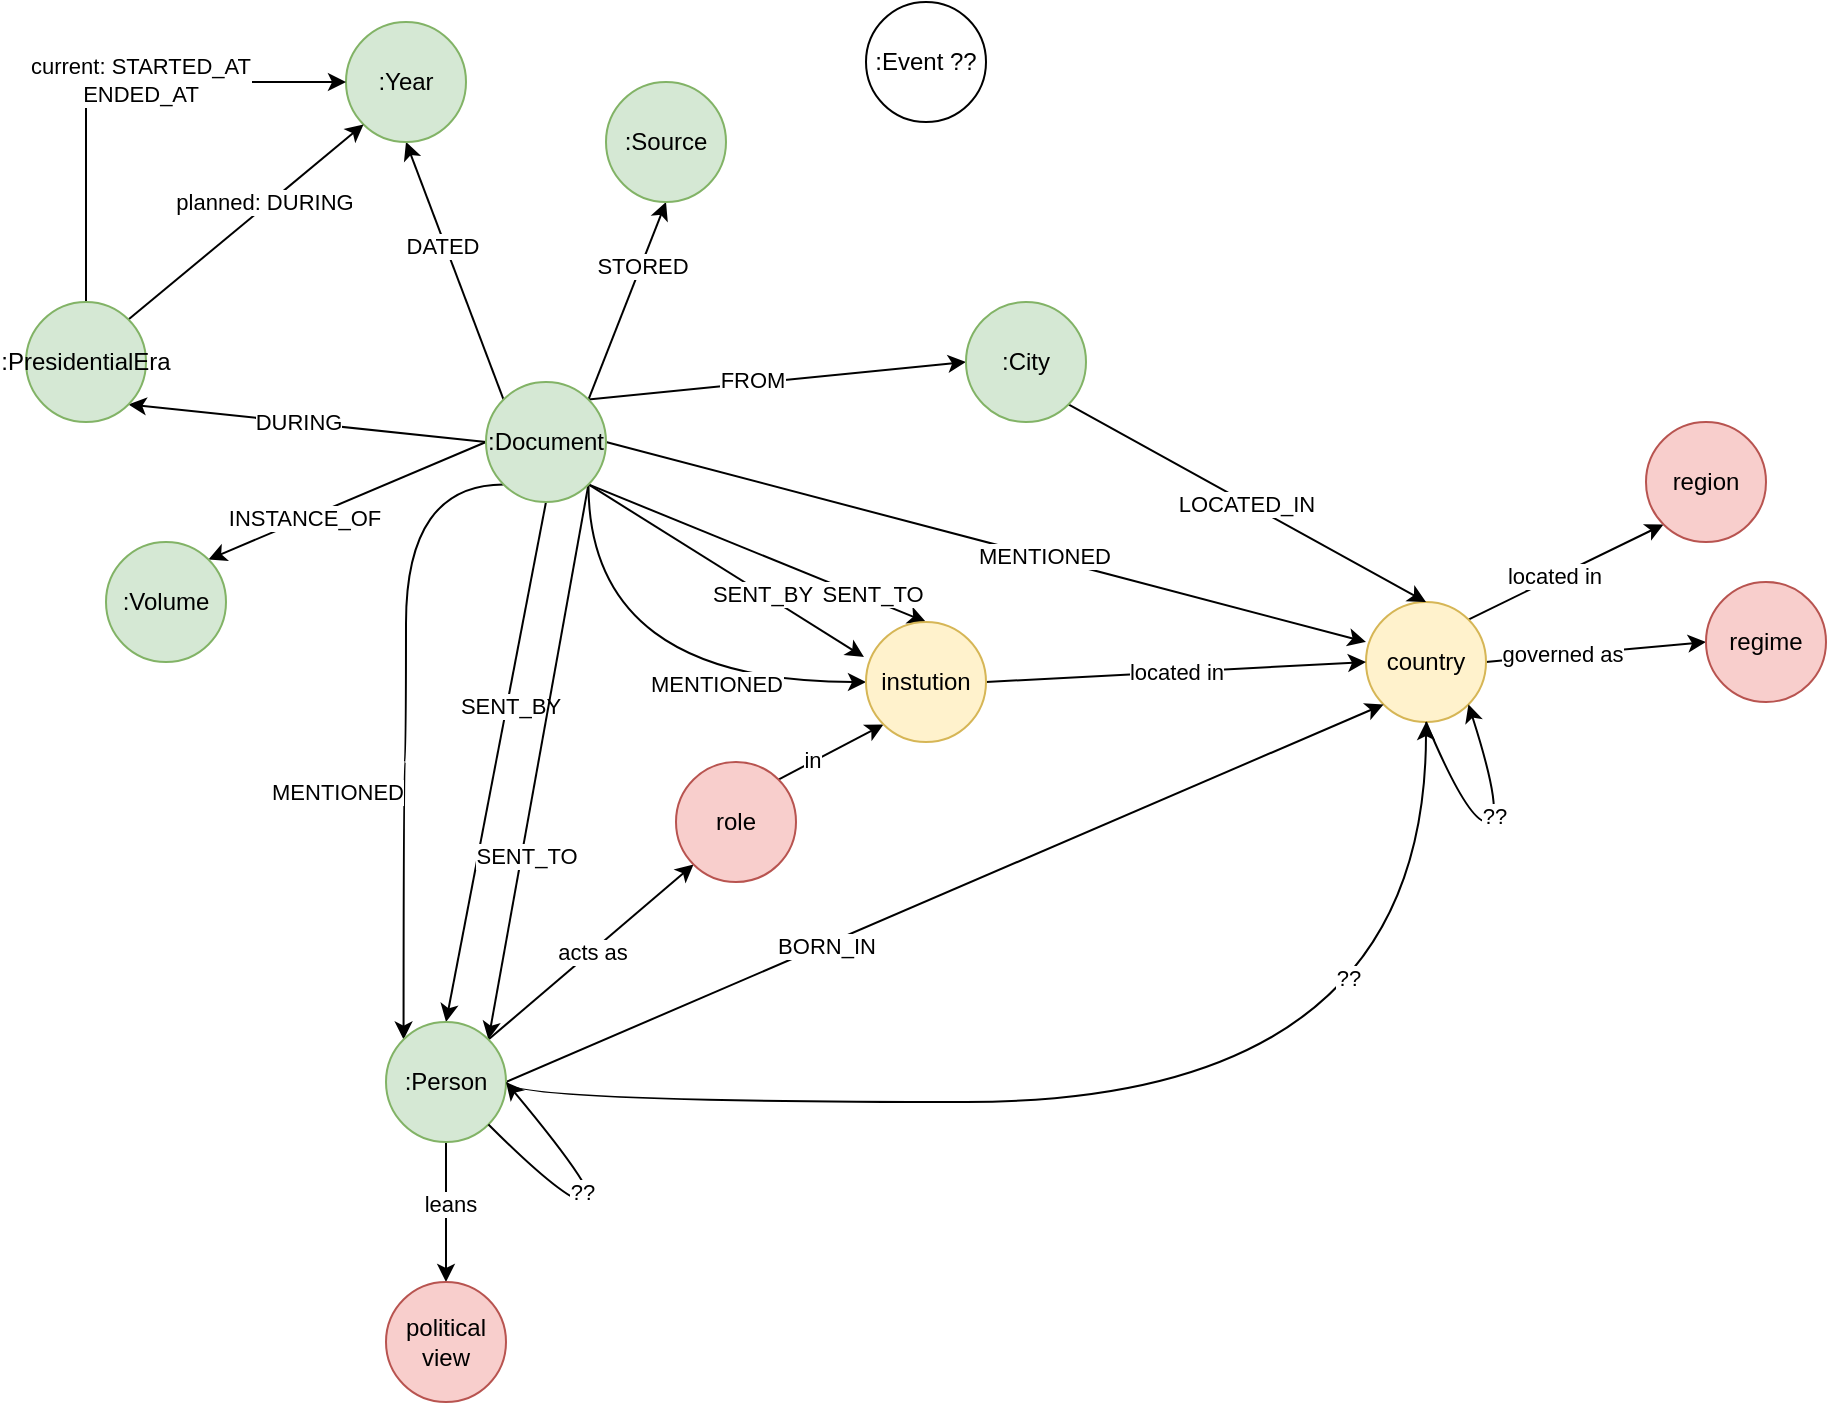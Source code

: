<mxfile version="20.7.4" type="device"><diagram id="Z7vCc9kzVkm0Ds1lMzxJ" name="Page-1"><mxGraphModel dx="1194" dy="1977" grid="1" gridSize="10" guides="1" tooltips="1" connect="1" arrows="1" fold="1" page="1" pageScale="1" pageWidth="850" pageHeight="1100" math="0" shadow="0"><root><mxCell id="0"/><mxCell id="1" parent="0"/><mxCell id="mA42NbnYZRa0hyyEA59q-21" style="rounded=0;orthogonalLoop=1;jettySize=auto;html=1;exitX=0;exitY=0;exitDx=0;exitDy=0;entryX=0.5;entryY=1;entryDx=0;entryDy=0;" parent="1" source="mA42NbnYZRa0hyyEA59q-1" target="mA42NbnYZRa0hyyEA59q-18" edge="1"><mxGeometry relative="1" as="geometry"><mxPoint x="260" y="-150" as="targetPoint"/></mxGeometry></mxCell><mxCell id="mA42NbnYZRa0hyyEA59q-26" value="DATED" style="edgeLabel;html=1;align=center;verticalAlign=middle;resizable=0;points=[];" parent="mA42NbnYZRa0hyyEA59q-21" vertex="1" connectable="0"><mxGeometry x="0.208" y="2" relative="1" as="geometry"><mxPoint as="offset"/></mxGeometry></mxCell><mxCell id="mA42NbnYZRa0hyyEA59q-30" style="rounded=0;orthogonalLoop=1;jettySize=auto;html=1;exitX=0.5;exitY=1;exitDx=0;exitDy=0;entryX=0.5;entryY=0;entryDx=0;entryDy=0;" parent="1" source="mA42NbnYZRa0hyyEA59q-1" target="mA42NbnYZRa0hyyEA59q-17" edge="1"><mxGeometry relative="1" as="geometry"/></mxCell><mxCell id="mA42NbnYZRa0hyyEA59q-31" value="SENT_BY" style="edgeLabel;html=1;align=center;verticalAlign=middle;resizable=0;points=[];" parent="mA42NbnYZRa0hyyEA59q-30" vertex="1" connectable="0"><mxGeometry x="-0.222" y="1" relative="1" as="geometry"><mxPoint as="offset"/></mxGeometry></mxCell><mxCell id="mA42NbnYZRa0hyyEA59q-32" style="edgeStyle=none;rounded=0;orthogonalLoop=1;jettySize=auto;html=1;exitX=1;exitY=1;exitDx=0;exitDy=0;entryX=1;entryY=0;entryDx=0;entryDy=0;" parent="1" source="mA42NbnYZRa0hyyEA59q-1" target="mA42NbnYZRa0hyyEA59q-17" edge="1"><mxGeometry relative="1" as="geometry"/></mxCell><mxCell id="mA42NbnYZRa0hyyEA59q-33" value="SENT_TO" style="edgeLabel;html=1;align=center;verticalAlign=middle;resizable=0;points=[];" parent="mA42NbnYZRa0hyyEA59q-32" vertex="1" connectable="0"><mxGeometry x="0.335" y="2" relative="1" as="geometry"><mxPoint as="offset"/></mxGeometry></mxCell><mxCell id="mA42NbnYZRa0hyyEA59q-36" style="edgeStyle=none;rounded=0;orthogonalLoop=1;jettySize=auto;html=1;exitX=1;exitY=0.5;exitDx=0;exitDy=0;entryX=0;entryY=0.333;entryDx=0;entryDy=0;entryPerimeter=0;" parent="1" source="mA42NbnYZRa0hyyEA59q-1" target="mA42NbnYZRa0hyyEA59q-16" edge="1"><mxGeometry relative="1" as="geometry"/></mxCell><mxCell id="mA42NbnYZRa0hyyEA59q-37" value="MENTIONED" style="edgeLabel;html=1;align=center;verticalAlign=middle;resizable=0;points=[];" parent="mA42NbnYZRa0hyyEA59q-36" vertex="1" connectable="0"><mxGeometry x="0.149" y="1" relative="1" as="geometry"><mxPoint as="offset"/></mxGeometry></mxCell><mxCell id="mA42NbnYZRa0hyyEA59q-39" style="edgeStyle=none;rounded=0;orthogonalLoop=1;jettySize=auto;html=1;exitX=1;exitY=1;exitDx=0;exitDy=0;entryX=-0.017;entryY=0.292;entryDx=0;entryDy=0;entryPerimeter=0;" parent="1" source="mA42NbnYZRa0hyyEA59q-1" target="mA42NbnYZRa0hyyEA59q-38" edge="1"><mxGeometry relative="1" as="geometry"/></mxCell><mxCell id="mA42NbnYZRa0hyyEA59q-40" value="SENT_BY" style="edgeLabel;html=1;align=center;verticalAlign=middle;resizable=0;points=[];" parent="mA42NbnYZRa0hyyEA59q-39" vertex="1" connectable="0"><mxGeometry x="0.26" relative="1" as="geometry"><mxPoint as="offset"/></mxGeometry></mxCell><mxCell id="mA42NbnYZRa0hyyEA59q-42" style="edgeStyle=orthogonalEdgeStyle;rounded=0;orthogonalLoop=1;jettySize=auto;html=1;exitX=0;exitY=1;exitDx=0;exitDy=0;entryX=0;entryY=0;entryDx=0;entryDy=0;curved=1;" parent="1" source="mA42NbnYZRa0hyyEA59q-1" target="mA42NbnYZRa0hyyEA59q-17" edge="1"><mxGeometry relative="1" as="geometry"><Array as="points"><mxPoint x="230" y="21"/><mxPoint x="230" y="160"/><mxPoint x="229" y="160"/></Array></mxGeometry></mxCell><mxCell id="mA42NbnYZRa0hyyEA59q-43" value="MENTIONED" style="edgeLabel;html=1;align=right;verticalAlign=middle;resizable=0;points=[];" parent="mA42NbnYZRa0hyyEA59q-42" vertex="1" connectable="0"><mxGeometry x="0.242" y="1" relative="1" as="geometry"><mxPoint as="offset"/></mxGeometry></mxCell><mxCell id="mA42NbnYZRa0hyyEA59q-45" style="edgeStyle=none;rounded=0;orthogonalLoop=1;jettySize=auto;html=1;exitX=1;exitY=0;exitDx=0;exitDy=0;entryX=0;entryY=0.5;entryDx=0;entryDy=0;" parent="1" source="mA42NbnYZRa0hyyEA59q-1" target="mA42NbnYZRa0hyyEA59q-44" edge="1"><mxGeometry relative="1" as="geometry"/></mxCell><mxCell id="mA42NbnYZRa0hyyEA59q-46" value="FROM" style="edgeLabel;html=1;align=center;verticalAlign=middle;resizable=0;points=[];" parent="mA42NbnYZRa0hyyEA59q-45" vertex="1" connectable="0"><mxGeometry x="-0.137" y="1" relative="1" as="geometry"><mxPoint y="-1" as="offset"/></mxGeometry></mxCell><mxCell id="mA42NbnYZRa0hyyEA59q-53" style="edgeStyle=none;rounded=0;orthogonalLoop=1;jettySize=auto;html=1;exitX=1;exitY=0;exitDx=0;exitDy=0;entryX=0.5;entryY=1;entryDx=0;entryDy=0;" parent="1" source="mA42NbnYZRa0hyyEA59q-1" target="mA42NbnYZRa0hyyEA59q-52" edge="1"><mxGeometry relative="1" as="geometry"/></mxCell><mxCell id="mA42NbnYZRa0hyyEA59q-54" value="STORED" style="edgeLabel;html=1;align=center;verticalAlign=middle;resizable=0;points=[];" parent="mA42NbnYZRa0hyyEA59q-53" vertex="1" connectable="0"><mxGeometry x="0.368" relative="1" as="geometry"><mxPoint as="offset"/></mxGeometry></mxCell><mxCell id="oqMgn7rgp_RJvHeJumqO-6" style="edgeStyle=none;rounded=0;orthogonalLoop=1;jettySize=auto;html=1;exitX=0;exitY=0.5;exitDx=0;exitDy=0;entryX=1;entryY=1;entryDx=0;entryDy=0;" parent="1" source="mA42NbnYZRa0hyyEA59q-1" target="oqMgn7rgp_RJvHeJumqO-3" edge="1"><mxGeometry relative="1" as="geometry"/></mxCell><mxCell id="oqMgn7rgp_RJvHeJumqO-9" value="DURING" style="edgeLabel;html=1;align=center;verticalAlign=middle;resizable=0;points=[];" parent="oqMgn7rgp_RJvHeJumqO-6" vertex="1" connectable="0"><mxGeometry x="0.057" relative="1" as="geometry"><mxPoint as="offset"/></mxGeometry></mxCell><mxCell id="oqMgn7rgp_RJvHeJumqO-17" style="rounded=0;orthogonalLoop=1;jettySize=auto;html=1;exitX=1;exitY=1;exitDx=0;exitDy=0;entryX=0;entryY=0.5;entryDx=0;entryDy=0;edgeStyle=orthogonalEdgeStyle;curved=1;" parent="1" source="mA42NbnYZRa0hyyEA59q-1" target="mA42NbnYZRa0hyyEA59q-38" edge="1"><mxGeometry relative="1" as="geometry"><Array as="points"><mxPoint x="321" y="120"/></Array></mxGeometry></mxCell><mxCell id="oqMgn7rgp_RJvHeJumqO-18" value="MENTIONED" style="edgeLabel;html=1;align=center;verticalAlign=middle;resizable=0;points=[];" parent="oqMgn7rgp_RJvHeJumqO-17" vertex="1" connectable="0"><mxGeometry x="0.368" y="-1" relative="1" as="geometry"><mxPoint as="offset"/></mxGeometry></mxCell><mxCell id="oqMgn7rgp_RJvHeJumqO-19" style="edgeStyle=none;rounded=0;orthogonalLoop=1;jettySize=auto;html=1;exitX=1;exitY=1;exitDx=0;exitDy=0;entryX=0.5;entryY=0;entryDx=0;entryDy=0;" parent="1" source="mA42NbnYZRa0hyyEA59q-1" target="mA42NbnYZRa0hyyEA59q-38" edge="1"><mxGeometry relative="1" as="geometry"/></mxCell><mxCell id="oqMgn7rgp_RJvHeJumqO-20" value="SENT_TO" style="edgeLabel;html=1;align=center;verticalAlign=middle;resizable=0;points=[];" parent="oqMgn7rgp_RJvHeJumqO-19" vertex="1" connectable="0"><mxGeometry x="0.665" y="3" relative="1" as="geometry"><mxPoint as="offset"/></mxGeometry></mxCell><mxCell id="c_SEeohlr3sUdTtuKUSL-13" style="edgeStyle=none;rounded=0;orthogonalLoop=1;jettySize=auto;html=1;exitX=0;exitY=0.5;exitDx=0;exitDy=0;entryX=1;entryY=0;entryDx=0;entryDy=0;" parent="1" source="mA42NbnYZRa0hyyEA59q-1" target="c_SEeohlr3sUdTtuKUSL-12" edge="1"><mxGeometry relative="1" as="geometry"/></mxCell><mxCell id="c_SEeohlr3sUdTtuKUSL-14" value="INSTANCE_OF" style="edgeLabel;html=1;align=center;verticalAlign=middle;resizable=0;points=[];" parent="c_SEeohlr3sUdTtuKUSL-13" vertex="1" connectable="0"><mxGeometry x="0.315" y="-1" relative="1" as="geometry"><mxPoint as="offset"/></mxGeometry></mxCell><mxCell id="mA42NbnYZRa0hyyEA59q-1" value=":Document" style="ellipse;whiteSpace=wrap;html=1;aspect=fixed;fillColor=#d5e8d4;strokeColor=#82b366;" parent="1" vertex="1"><mxGeometry x="270" y="-30" width="60" height="60" as="geometry"/></mxCell><mxCell id="mA42NbnYZRa0hyyEA59q-69" style="edgeStyle=none;rounded=0;orthogonalLoop=1;jettySize=auto;html=1;exitX=0.5;exitY=1;exitDx=0;exitDy=0;" parent="1" source="mA42NbnYZRa0hyyEA59q-17" target="mA42NbnYZRa0hyyEA59q-68" edge="1"><mxGeometry relative="1" as="geometry"/></mxCell><mxCell id="mA42NbnYZRa0hyyEA59q-70" value="leans" style="edgeLabel;html=1;align=center;verticalAlign=middle;resizable=0;points=[];" parent="mA42NbnYZRa0hyyEA59q-69" vertex="1" connectable="0"><mxGeometry x="-0.125" y="2" relative="1" as="geometry"><mxPoint as="offset"/></mxGeometry></mxCell><mxCell id="mA42NbnYZRa0hyyEA59q-58" style="rounded=0;orthogonalLoop=1;jettySize=auto;html=1;exitX=1;exitY=0;exitDx=0;exitDy=0;entryX=0;entryY=1;entryDx=0;entryDy=0;" parent="1" source="mA42NbnYZRa0hyyEA59q-16" target="mA42NbnYZRa0hyyEA59q-57" edge="1"><mxGeometry relative="1" as="geometry"/></mxCell><mxCell id="mA42NbnYZRa0hyyEA59q-59" value="located in" style="edgeLabel;html=1;align=center;verticalAlign=middle;resizable=0;points=[];" parent="mA42NbnYZRa0hyyEA59q-58" vertex="1" connectable="0"><mxGeometry x="-0.112" y="1" relative="1" as="geometry"><mxPoint as="offset"/></mxGeometry></mxCell><mxCell id="mA42NbnYZRa0hyyEA59q-63" style="edgeStyle=none;rounded=0;orthogonalLoop=1;jettySize=auto;html=1;exitX=1;exitY=0.5;exitDx=0;exitDy=0;entryX=0;entryY=0.5;entryDx=0;entryDy=0;" parent="1" source="mA42NbnYZRa0hyyEA59q-16" target="mA42NbnYZRa0hyyEA59q-62" edge="1"><mxGeometry relative="1" as="geometry"/></mxCell><mxCell id="mA42NbnYZRa0hyyEA59q-64" value="governed as" style="edgeLabel;html=1;align=center;verticalAlign=middle;resizable=0;points=[];" parent="mA42NbnYZRa0hyyEA59q-63" vertex="1" connectable="0"><mxGeometry x="-0.31" y="1" relative="1" as="geometry"><mxPoint as="offset"/></mxGeometry></mxCell><mxCell id="mA42NbnYZRa0hyyEA59q-16" value="country" style="ellipse;whiteSpace=wrap;html=1;aspect=fixed;fillColor=#fff2cc;strokeColor=#d6b656;" parent="1" vertex="1"><mxGeometry x="710" y="80" width="60" height="60" as="geometry"/></mxCell><mxCell id="mA42NbnYZRa0hyyEA59q-28" value="acts as" style="edgeStyle=none;rounded=0;orthogonalLoop=1;jettySize=auto;html=1;exitX=1;exitY=0;exitDx=0;exitDy=0;entryX=0;entryY=1;entryDx=0;entryDy=0;" parent="1" source="mA42NbnYZRa0hyyEA59q-17" target="mA42NbnYZRa0hyyEA59q-23" edge="1"><mxGeometry relative="1" as="geometry"/></mxCell><mxCell id="mA42NbnYZRa0hyyEA59q-50" style="edgeStyle=none;rounded=0;orthogonalLoop=1;jettySize=auto;html=1;exitX=1;exitY=0.5;exitDx=0;exitDy=0;entryX=0;entryY=1;entryDx=0;entryDy=0;" parent="1" source="mA42NbnYZRa0hyyEA59q-17" target="mA42NbnYZRa0hyyEA59q-16" edge="1"><mxGeometry relative="1" as="geometry"/></mxCell><mxCell id="mA42NbnYZRa0hyyEA59q-51" value="BORN_IN" style="edgeLabel;html=1;align=center;verticalAlign=middle;resizable=0;points=[];" parent="mA42NbnYZRa0hyyEA59q-50" vertex="1" connectable="0"><mxGeometry x="-0.274" relative="1" as="geometry"><mxPoint as="offset"/></mxGeometry></mxCell><mxCell id="c_SEeohlr3sUdTtuKUSL-6" style="edgeStyle=orthogonalEdgeStyle;rounded=0;orthogonalLoop=1;jettySize=auto;html=1;exitX=1;exitY=0.5;exitDx=0;exitDy=0;entryX=0.5;entryY=1;entryDx=0;entryDy=0;curved=1;" parent="1" source="mA42NbnYZRa0hyyEA59q-17" target="mA42NbnYZRa0hyyEA59q-16" edge="1"><mxGeometry relative="1" as="geometry"><Array as="points"><mxPoint x="280" y="330"/><mxPoint x="740" y="330"/></Array></mxGeometry></mxCell><mxCell id="c_SEeohlr3sUdTtuKUSL-7" value="??" style="edgeLabel;html=1;align=center;verticalAlign=middle;resizable=0;points=[];" parent="c_SEeohlr3sUdTtuKUSL-6" vertex="1" connectable="0"><mxGeometry x="0.617" y="39" relative="1" as="geometry"><mxPoint y="1" as="offset"/></mxGeometry></mxCell><mxCell id="mA42NbnYZRa0hyyEA59q-17" value=":Person" style="ellipse;whiteSpace=wrap;html=1;aspect=fixed;fillColor=#d5e8d4;strokeColor=#82b366;" parent="1" vertex="1"><mxGeometry x="220" y="290" width="60" height="60" as="geometry"/></mxCell><mxCell id="mA42NbnYZRa0hyyEA59q-18" value=":Year" style="ellipse;whiteSpace=wrap;html=1;aspect=fixed;fillColor=#d5e8d4;strokeColor=#82b366;" parent="1" vertex="1"><mxGeometry x="200" y="-210" width="60" height="60" as="geometry"/></mxCell><mxCell id="oqMgn7rgp_RJvHeJumqO-1" style="rounded=0;orthogonalLoop=1;jettySize=auto;html=1;exitX=1;exitY=0;exitDx=0;exitDy=0;entryX=0;entryY=1;entryDx=0;entryDy=0;" parent="1" source="mA42NbnYZRa0hyyEA59q-23" target="mA42NbnYZRa0hyyEA59q-38" edge="1"><mxGeometry relative="1" as="geometry"/></mxCell><mxCell id="oqMgn7rgp_RJvHeJumqO-2" value="in" style="edgeLabel;html=1;align=center;verticalAlign=middle;resizable=0;points=[];" parent="oqMgn7rgp_RJvHeJumqO-1" vertex="1" connectable="0"><mxGeometry x="-0.355" y="1" relative="1" as="geometry"><mxPoint as="offset"/></mxGeometry></mxCell><mxCell id="mA42NbnYZRa0hyyEA59q-23" value="role" style="ellipse;whiteSpace=wrap;html=1;aspect=fixed;fillColor=#f8cecc;strokeColor=#b85450;" parent="1" vertex="1"><mxGeometry x="365" y="160" width="60" height="60" as="geometry"/></mxCell><mxCell id="mA42NbnYZRa0hyyEA59q-41" value="located in" style="edgeStyle=none;rounded=0;orthogonalLoop=1;jettySize=auto;html=1;exitX=1;exitY=0.5;exitDx=0;exitDy=0;entryX=0;entryY=0.5;entryDx=0;entryDy=0;" parent="1" source="mA42NbnYZRa0hyyEA59q-38" target="mA42NbnYZRa0hyyEA59q-16" edge="1"><mxGeometry relative="1" as="geometry"/></mxCell><mxCell id="mA42NbnYZRa0hyyEA59q-38" value="instution" style="ellipse;whiteSpace=wrap;html=1;aspect=fixed;fillColor=#fff2cc;strokeColor=#d6b656;" parent="1" vertex="1"><mxGeometry x="460" y="90" width="60" height="60" as="geometry"/></mxCell><mxCell id="mA42NbnYZRa0hyyEA59q-47" value="LOCATED_IN" style="edgeStyle=none;rounded=0;orthogonalLoop=1;jettySize=auto;html=1;exitX=1;exitY=1;exitDx=0;exitDy=0;entryX=0.5;entryY=0;entryDx=0;entryDy=0;" parent="1" source="mA42NbnYZRa0hyyEA59q-44" target="mA42NbnYZRa0hyyEA59q-16" edge="1"><mxGeometry relative="1" as="geometry"/></mxCell><mxCell id="mA42NbnYZRa0hyyEA59q-44" value=":City" style="ellipse;whiteSpace=wrap;html=1;aspect=fixed;fillColor=#d5e8d4;strokeColor=#82b366;" parent="1" vertex="1"><mxGeometry x="510" y="-70" width="60" height="60" as="geometry"/></mxCell><mxCell id="mA42NbnYZRa0hyyEA59q-52" value=":Source" style="ellipse;whiteSpace=wrap;html=1;aspect=fixed;fillColor=#d5e8d4;strokeColor=#82b366;" parent="1" vertex="1"><mxGeometry x="330" y="-180" width="60" height="60" as="geometry"/></mxCell><mxCell id="mA42NbnYZRa0hyyEA59q-57" value="region" style="ellipse;whiteSpace=wrap;html=1;aspect=fixed;fillColor=#f8cecc;strokeColor=#b85450;" parent="1" vertex="1"><mxGeometry x="850" y="-10" width="60" height="60" as="geometry"/></mxCell><mxCell id="mA42NbnYZRa0hyyEA59q-62" value="regime" style="ellipse;whiteSpace=wrap;html=1;aspect=fixed;fillColor=#f8cecc;strokeColor=#b85450;" parent="1" vertex="1"><mxGeometry x="880" y="70" width="60" height="60" as="geometry"/></mxCell><mxCell id="mA42NbnYZRa0hyyEA59q-68" value="political view" style="ellipse;whiteSpace=wrap;html=1;aspect=fixed;fillColor=#f8cecc;strokeColor=#b85450;" parent="1" vertex="1"><mxGeometry x="220" y="420" width="60" height="60" as="geometry"/></mxCell><mxCell id="c_SEeohlr3sUdTtuKUSL-10" style="rounded=0;orthogonalLoop=1;jettySize=auto;html=1;exitX=1;exitY=0;exitDx=0;exitDy=0;entryX=0;entryY=1;entryDx=0;entryDy=0;" parent="1" source="oqMgn7rgp_RJvHeJumqO-3" target="mA42NbnYZRa0hyyEA59q-18" edge="1"><mxGeometry relative="1" as="geometry"/></mxCell><mxCell id="c_SEeohlr3sUdTtuKUSL-11" value="planned: DURING" style="edgeLabel;html=1;align=center;verticalAlign=middle;resizable=0;points=[];" parent="c_SEeohlr3sUdTtuKUSL-10" vertex="1" connectable="0"><mxGeometry x="0.178" y="2" relative="1" as="geometry"><mxPoint as="offset"/></mxGeometry></mxCell><mxCell id="2SwIlva82PcneNz-T6uM-1" style="edgeStyle=orthogonalEdgeStyle;rounded=0;orthogonalLoop=1;jettySize=auto;html=1;exitX=0.5;exitY=0;exitDx=0;exitDy=0;entryX=0;entryY=0.5;entryDx=0;entryDy=0;" edge="1" parent="1" source="oqMgn7rgp_RJvHeJumqO-3" target="mA42NbnYZRa0hyyEA59q-18"><mxGeometry relative="1" as="geometry"/></mxCell><mxCell id="2SwIlva82PcneNz-T6uM-3" value="current: STARTED_AT&lt;br&gt;ENDED_AT" style="edgeLabel;html=1;align=center;verticalAlign=middle;resizable=0;points=[];" vertex="1" connectable="0" parent="2SwIlva82PcneNz-T6uM-1"><mxGeometry x="0.142" y="2" relative="1" as="geometry"><mxPoint y="1" as="offset"/></mxGeometry></mxCell><mxCell id="oqMgn7rgp_RJvHeJumqO-3" value=":PresidentialEra" style="ellipse;whiteSpace=wrap;html=1;aspect=fixed;fillColor=#d5e8d4;strokeColor=#82b366;" parent="1" vertex="1"><mxGeometry x="40" y="-70" width="60" height="60" as="geometry"/></mxCell><mxCell id="oqMgn7rgp_RJvHeJumqO-21" value=":Event ??" style="ellipse;whiteSpace=wrap;html=1;aspect=fixed;" parent="1" vertex="1"><mxGeometry x="460" y="-220" width="60" height="60" as="geometry"/></mxCell><mxCell id="c_SEeohlr3sUdTtuKUSL-2" value="" style="curved=1;endArrow=classic;html=1;rounded=0;exitX=0.5;exitY=1;exitDx=0;exitDy=0;entryX=1;entryY=1;entryDx=0;entryDy=0;" parent="1" source="mA42NbnYZRa0hyyEA59q-16" target="mA42NbnYZRa0hyyEA59q-16" edge="1"><mxGeometry width="50" height="50" relative="1" as="geometry"><mxPoint x="730" y="250" as="sourcePoint"/><mxPoint x="780" y="200" as="targetPoint"/><Array as="points"><mxPoint x="761" y="190"/><mxPoint x="780" y="190"/></Array></mxGeometry></mxCell><mxCell id="c_SEeohlr3sUdTtuKUSL-5" value="??" style="edgeLabel;html=1;align=center;verticalAlign=middle;resizable=0;points=[];" parent="c_SEeohlr3sUdTtuKUSL-2" vertex="1" connectable="0"><mxGeometry x="-0.018" y="4" relative="1" as="geometry"><mxPoint y="1" as="offset"/></mxGeometry></mxCell><mxCell id="c_SEeohlr3sUdTtuKUSL-3" value="" style="curved=1;endArrow=classic;html=1;rounded=0;exitX=1;exitY=1;exitDx=0;exitDy=0;entryX=1;entryY=0.5;entryDx=0;entryDy=0;" parent="1" source="mA42NbnYZRa0hyyEA59q-17" target="mA42NbnYZRa0hyyEA59q-17" edge="1"><mxGeometry width="50" height="50" relative="1" as="geometry"><mxPoint x="325" y="358.79" as="sourcePoint"/><mxPoint x="346.213" y="350.003" as="targetPoint"/><Array as="points"><mxPoint x="310" y="380"/><mxPoint x="330" y="380"/></Array></mxGeometry></mxCell><mxCell id="c_SEeohlr3sUdTtuKUSL-4" value="??" style="edgeLabel;html=1;align=center;verticalAlign=middle;resizable=0;points=[];" parent="c_SEeohlr3sUdTtuKUSL-3" vertex="1" connectable="0"><mxGeometry x="-0.178" y="6" relative="1" as="geometry"><mxPoint y="1" as="offset"/></mxGeometry></mxCell><mxCell id="c_SEeohlr3sUdTtuKUSL-12" value=":Volume" style="ellipse;whiteSpace=wrap;html=1;aspect=fixed;fillColor=#d5e8d4;strokeColor=#82b366;" parent="1" vertex="1"><mxGeometry x="80" y="50" width="60" height="60" as="geometry"/></mxCell></root></mxGraphModel></diagram></mxfile>
